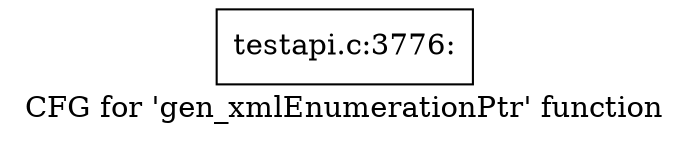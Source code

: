 digraph "CFG for 'gen_xmlEnumerationPtr' function" {
	label="CFG for 'gen_xmlEnumerationPtr' function";

	Node0x423a590 [shape=record,label="{testapi.c:3776:}"];
}
